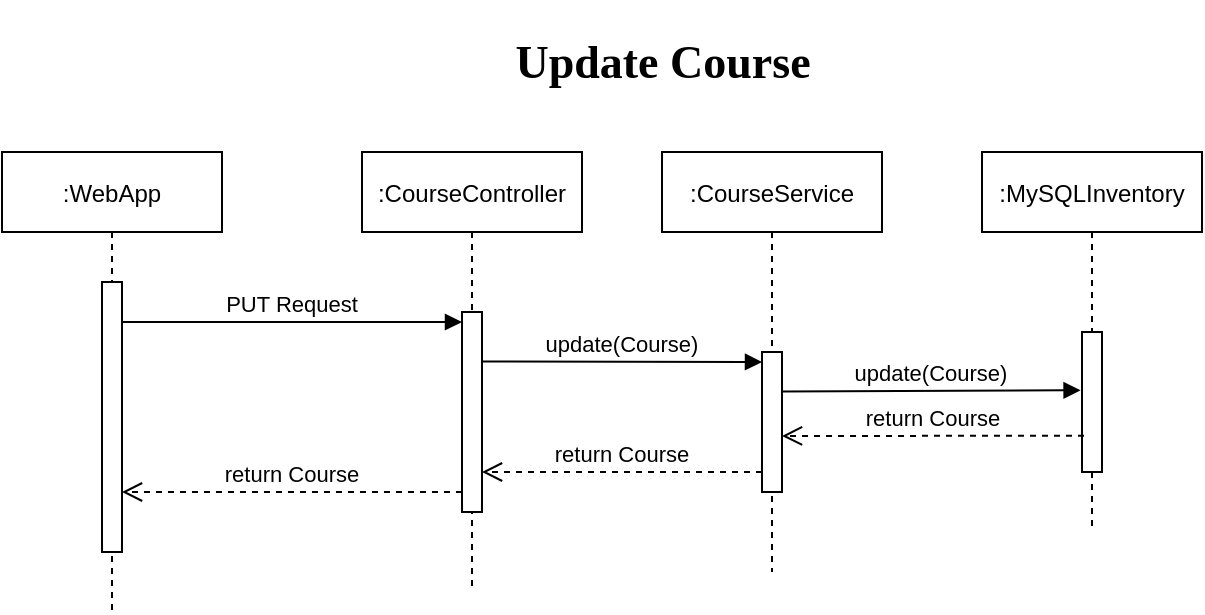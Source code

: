 <mxfile version="16.5.6" type="device"><diagram id="kgpKYQtTHZ0yAKxKKP6v" name="Page-1"><mxGraphModel dx="1382" dy="764" grid="1" gridSize="10" guides="1" tooltips="1" connect="1" arrows="1" fold="1" page="1" pageScale="1" pageWidth="850" pageHeight="1100" math="0" shadow="0"><root><mxCell id="0"/><mxCell id="1" parent="0"/><mxCell id="3nuBFxr9cyL0pnOWT2aG-1" value=":WebApp" style="shape=umlLifeline;perimeter=lifelinePerimeter;container=1;collapsible=0;recursiveResize=0;rounded=0;shadow=0;strokeWidth=1;" parent="1" vertex="1"><mxGeometry x="110" y="80" width="110" height="230" as="geometry"/></mxCell><mxCell id="3nuBFxr9cyL0pnOWT2aG-2" value="" style="points=[];perimeter=orthogonalPerimeter;rounded=0;shadow=0;strokeWidth=1;" parent="3nuBFxr9cyL0pnOWT2aG-1" vertex="1"><mxGeometry x="50" y="65" width="10" height="135" as="geometry"/></mxCell><mxCell id="3nuBFxr9cyL0pnOWT2aG-5" value=":CourseController" style="shape=umlLifeline;perimeter=lifelinePerimeter;container=1;collapsible=0;recursiveResize=0;rounded=0;shadow=0;strokeWidth=1;" parent="1" vertex="1"><mxGeometry x="290" y="80" width="110" height="220" as="geometry"/></mxCell><mxCell id="3nuBFxr9cyL0pnOWT2aG-6" value="" style="points=[];perimeter=orthogonalPerimeter;rounded=0;shadow=0;strokeWidth=1;" parent="3nuBFxr9cyL0pnOWT2aG-5" vertex="1"><mxGeometry x="50" y="80" width="10" height="100" as="geometry"/></mxCell><mxCell id="m-NQ0mbPZxccPPhu1AuZ-7" value="return Course" style="verticalAlign=bottom;endArrow=open;dashed=1;endSize=8;shadow=0;strokeWidth=1;exitX=0.1;exitY=0.654;exitDx=0;exitDy=0;exitPerimeter=0;" parent="3nuBFxr9cyL0pnOWT2aG-5" edge="1"><mxGeometry relative="1" as="geometry"><mxPoint x="-120" y="170" as="targetPoint"/><mxPoint x="50" y="170" as="sourcePoint"/></mxGeometry></mxCell><mxCell id="3nuBFxr9cyL0pnOWT2aG-8" value="PUT Request" style="verticalAlign=bottom;endArrow=block;entryX=0;entryY=0;shadow=0;strokeWidth=1;" parent="1" edge="1"><mxGeometry relative="1" as="geometry"><mxPoint x="170" y="165" as="sourcePoint"/><mxPoint x="340" y="165" as="targetPoint"/></mxGeometry></mxCell><mxCell id="FTZ_jziRhzl69t2wIlyl-1" value="&lt;h1&gt;&lt;font style=&quot;font-size: 23px&quot; face=&quot;Tahoma&quot;&gt;&lt;b&gt;Update Course&lt;/b&gt;&lt;/font&gt;&lt;/h1&gt;" style="text;html=1;align=center;verticalAlign=middle;resizable=0;points=[];autosize=1;" parent="1" vertex="1"><mxGeometry x="350" y="10" width="180" height="50" as="geometry"/></mxCell><mxCell id="FTZ_jziRhzl69t2wIlyl-8" value=":MySQLInventory" style="shape=umlLifeline;perimeter=lifelinePerimeter;container=1;collapsible=0;recursiveResize=0;rounded=0;shadow=0;strokeWidth=1;" parent="1" vertex="1"><mxGeometry x="600" y="80" width="110" height="190" as="geometry"/></mxCell><mxCell id="FTZ_jziRhzl69t2wIlyl-9" value="" style="points=[];perimeter=orthogonalPerimeter;rounded=0;shadow=0;strokeWidth=1;" parent="FTZ_jziRhzl69t2wIlyl-8" vertex="1"><mxGeometry x="50" y="90" width="10" height="70" as="geometry"/></mxCell><mxCell id="m-NQ0mbPZxccPPhu1AuZ-4" value="update(Course)" style="verticalAlign=bottom;endArrow=block;shadow=0;strokeWidth=1;entryX=-0.071;entryY=0.416;entryDx=0;entryDy=0;entryPerimeter=0;" parent="FTZ_jziRhzl69t2wIlyl-8" target="FTZ_jziRhzl69t2wIlyl-9" edge="1"><mxGeometry relative="1" as="geometry"><mxPoint x="-100" y="119.71" as="sourcePoint"/><mxPoint x="55" y="120" as="targetPoint"/></mxGeometry></mxCell><mxCell id="m-NQ0mbPZxccPPhu1AuZ-1" value=":CourseService" style="shape=umlLifeline;perimeter=lifelinePerimeter;container=1;collapsible=0;recursiveResize=0;rounded=0;shadow=0;strokeWidth=1;" parent="1" vertex="1"><mxGeometry x="440" y="80" width="110" height="210" as="geometry"/></mxCell><mxCell id="m-NQ0mbPZxccPPhu1AuZ-2" value="" style="points=[];perimeter=orthogonalPerimeter;rounded=0;shadow=0;strokeWidth=1;" parent="m-NQ0mbPZxccPPhu1AuZ-1" vertex="1"><mxGeometry x="50" y="100" width="10" height="70" as="geometry"/></mxCell><mxCell id="m-NQ0mbPZxccPPhu1AuZ-3" value="update(Course)" style="verticalAlign=bottom;endArrow=block;shadow=0;strokeWidth=1;" parent="m-NQ0mbPZxccPPhu1AuZ-1" edge="1"><mxGeometry relative="1" as="geometry"><mxPoint x="-90" y="104.71" as="sourcePoint"/><mxPoint x="50" y="105" as="targetPoint"/></mxGeometry></mxCell><mxCell id="m-NQ0mbPZxccPPhu1AuZ-6" value="return Course" style="verticalAlign=bottom;endArrow=open;dashed=1;endSize=8;shadow=0;strokeWidth=1;exitX=0.1;exitY=0.654;exitDx=0;exitDy=0;exitPerimeter=0;" parent="m-NQ0mbPZxccPPhu1AuZ-1" edge="1"><mxGeometry relative="1" as="geometry"><mxPoint x="-90" y="160" as="targetPoint"/><mxPoint x="50" y="160" as="sourcePoint"/></mxGeometry></mxCell><mxCell id="m-NQ0mbPZxccPPhu1AuZ-5" value="return Course" style="verticalAlign=bottom;endArrow=open;dashed=1;endSize=8;shadow=0;strokeWidth=1;exitX=0.1;exitY=0.654;exitDx=0;exitDy=0;exitPerimeter=0;" parent="1" edge="1"><mxGeometry relative="1" as="geometry"><mxPoint x="500" y="222" as="targetPoint"/><mxPoint x="651" y="221.86" as="sourcePoint"/></mxGeometry></mxCell></root></mxGraphModel></diagram></mxfile>